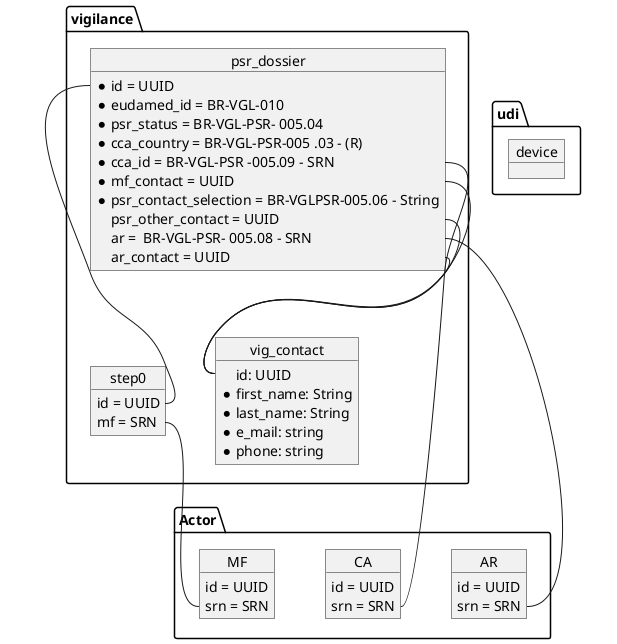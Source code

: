 @startuml
package vigilance {
    object psr_dossier {
        * id = UUID
        * eudamed_id = BR-VGL-010
        * psr_status = BR-VGL-PSR- 005.04
        * cca_country = BR-VGL-PSR-005 .03 - (R)
        * cca_id = BR-VGL-PSR -005.09 - SRN
        * mf_contact = UUID
        * psr_contact_selection = BR-VGLPSR-005.06 - String
        psr_other_contact = UUID
        ar =  BR-VGL-PSR- 005.08 - SRN
        ar_contact = UUID
        

    }
    object step0{
          id = UUID
          mf = SRN   
        }
    object vig_contact {
        id: UUID
        * first_name: String
        * last_name: String
        * e_mail: string
        * phone: string
    }

}


package Actor {
    object CA {
        id = UUID
        srn = SRN
    }
    object MF {
        id = UUID
        srn = SRN
    }
    object AR {
        id = UUID
        srn = SRN
    }
}

package udi {
    object device {

    }

' Object Link Definitions below here
psr_dossier::id -- step0::id
psr_dossier::cca_id -- CA::srn
psr_dossier::ar -- AR::srn
psr_dossier::mf_contact -- vig_contact::id
psr_dossier::ar_contact -- vig_contact::id
psr_dossier::psr_other_contact -- vig_contact::id
step0::mf -- MF::srn

@enduml